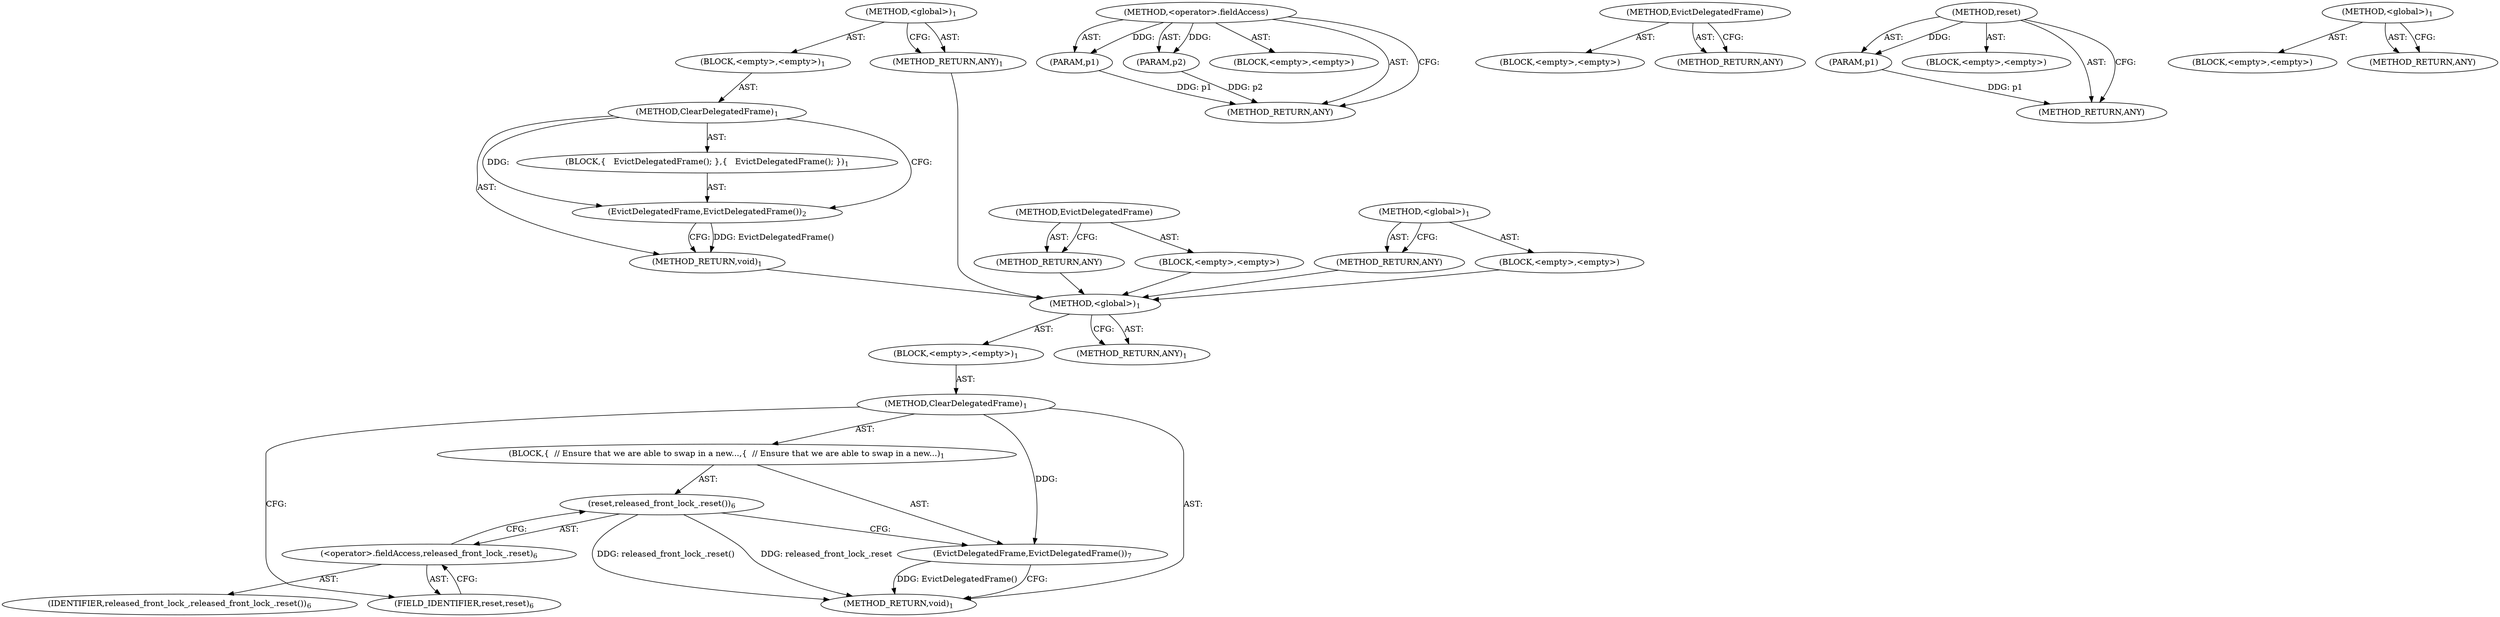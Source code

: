 digraph "&lt;global&gt;" {
vulnerable_6 [label=<(METHOD,&lt;global&gt;)<SUB>1</SUB>>];
vulnerable_7 [label=<(BLOCK,&lt;empty&gt;,&lt;empty&gt;)<SUB>1</SUB>>];
vulnerable_8 [label=<(METHOD,ClearDelegatedFrame)<SUB>1</SUB>>];
vulnerable_9 [label=<(BLOCK,{
   EvictDelegatedFrame();
 },{
   EvictDelegatedFrame();
 })<SUB>1</SUB>>];
vulnerable_10 [label=<(EvictDelegatedFrame,EvictDelegatedFrame())<SUB>2</SUB>>];
vulnerable_11 [label=<(METHOD_RETURN,void)<SUB>1</SUB>>];
vulnerable_13 [label=<(METHOD_RETURN,ANY)<SUB>1</SUB>>];
vulnerable_26 [label=<(METHOD,EvictDelegatedFrame)>];
vulnerable_27 [label=<(BLOCK,&lt;empty&gt;,&lt;empty&gt;)>];
vulnerable_28 [label=<(METHOD_RETURN,ANY)>];
vulnerable_20 [label=<(METHOD,&lt;global&gt;)<SUB>1</SUB>>];
vulnerable_21 [label=<(BLOCK,&lt;empty&gt;,&lt;empty&gt;)>];
vulnerable_22 [label=<(METHOD_RETURN,ANY)>];
fixed_6 [label=<(METHOD,&lt;global&gt;)<SUB>1</SUB>>];
fixed_7 [label=<(BLOCK,&lt;empty&gt;,&lt;empty&gt;)<SUB>1</SUB>>];
fixed_8 [label=<(METHOD,ClearDelegatedFrame)<SUB>1</SUB>>];
fixed_9 [label=<(BLOCK,{
  // Ensure that we are able to swap in a new...,{
  // Ensure that we are able to swap in a new...)<SUB>1</SUB>>];
fixed_10 [label=<(reset,released_front_lock_.reset())<SUB>6</SUB>>];
fixed_11 [label=<(&lt;operator&gt;.fieldAccess,released_front_lock_.reset)<SUB>6</SUB>>];
fixed_12 [label=<(IDENTIFIER,released_front_lock_,released_front_lock_.reset())<SUB>6</SUB>>];
fixed_13 [label=<(FIELD_IDENTIFIER,reset,reset)<SUB>6</SUB>>];
fixed_14 [label=<(EvictDelegatedFrame,EvictDelegatedFrame())<SUB>7</SUB>>];
fixed_15 [label=<(METHOD_RETURN,void)<SUB>1</SUB>>];
fixed_17 [label=<(METHOD_RETURN,ANY)<SUB>1</SUB>>];
fixed_34 [label=<(METHOD,&lt;operator&gt;.fieldAccess)>];
fixed_35 [label=<(PARAM,p1)>];
fixed_36 [label=<(PARAM,p2)>];
fixed_37 [label=<(BLOCK,&lt;empty&gt;,&lt;empty&gt;)>];
fixed_38 [label=<(METHOD_RETURN,ANY)>];
fixed_39 [label=<(METHOD,EvictDelegatedFrame)>];
fixed_40 [label=<(BLOCK,&lt;empty&gt;,&lt;empty&gt;)>];
fixed_41 [label=<(METHOD_RETURN,ANY)>];
fixed_30 [label=<(METHOD,reset)>];
fixed_31 [label=<(PARAM,p1)>];
fixed_32 [label=<(BLOCK,&lt;empty&gt;,&lt;empty&gt;)>];
fixed_33 [label=<(METHOD_RETURN,ANY)>];
fixed_24 [label=<(METHOD,&lt;global&gt;)<SUB>1</SUB>>];
fixed_25 [label=<(BLOCK,&lt;empty&gt;,&lt;empty&gt;)>];
fixed_26 [label=<(METHOD_RETURN,ANY)>];
vulnerable_6 -> vulnerable_7  [key=0, label="AST: "];
vulnerable_6 -> vulnerable_13  [key=0, label="AST: "];
vulnerable_6 -> vulnerable_13  [key=1, label="CFG: "];
vulnerable_7 -> vulnerable_8  [key=0, label="AST: "];
vulnerable_8 -> vulnerable_9  [key=0, label="AST: "];
vulnerable_8 -> vulnerable_11  [key=0, label="AST: "];
vulnerable_8 -> vulnerable_10  [key=0, label="CFG: "];
vulnerable_8 -> vulnerable_10  [key=1, label="DDG: "];
vulnerable_9 -> vulnerable_10  [key=0, label="AST: "];
vulnerable_10 -> vulnerable_11  [key=0, label="CFG: "];
vulnerable_10 -> vulnerable_11  [key=1, label="DDG: EvictDelegatedFrame()"];
vulnerable_11 -> fixed_6  [key=0];
vulnerable_13 -> fixed_6  [key=0];
vulnerable_26 -> vulnerable_27  [key=0, label="AST: "];
vulnerable_26 -> vulnerable_28  [key=0, label="AST: "];
vulnerable_26 -> vulnerable_28  [key=1, label="CFG: "];
vulnerable_27 -> fixed_6  [key=0];
vulnerable_28 -> fixed_6  [key=0];
vulnerable_20 -> vulnerable_21  [key=0, label="AST: "];
vulnerable_20 -> vulnerable_22  [key=0, label="AST: "];
vulnerable_20 -> vulnerable_22  [key=1, label="CFG: "];
vulnerable_21 -> fixed_6  [key=0];
vulnerable_22 -> fixed_6  [key=0];
fixed_6 -> fixed_7  [key=0, label="AST: "];
fixed_6 -> fixed_17  [key=0, label="AST: "];
fixed_6 -> fixed_17  [key=1, label="CFG: "];
fixed_7 -> fixed_8  [key=0, label="AST: "];
fixed_8 -> fixed_9  [key=0, label="AST: "];
fixed_8 -> fixed_15  [key=0, label="AST: "];
fixed_8 -> fixed_13  [key=0, label="CFG: "];
fixed_8 -> fixed_14  [key=0, label="DDG: "];
fixed_9 -> fixed_10  [key=0, label="AST: "];
fixed_9 -> fixed_14  [key=0, label="AST: "];
fixed_10 -> fixed_11  [key=0, label="AST: "];
fixed_10 -> fixed_14  [key=0, label="CFG: "];
fixed_10 -> fixed_15  [key=0, label="DDG: released_front_lock_.reset"];
fixed_10 -> fixed_15  [key=1, label="DDG: released_front_lock_.reset()"];
fixed_11 -> fixed_12  [key=0, label="AST: "];
fixed_11 -> fixed_13  [key=0, label="AST: "];
fixed_11 -> fixed_10  [key=0, label="CFG: "];
fixed_13 -> fixed_11  [key=0, label="CFG: "];
fixed_14 -> fixed_15  [key=0, label="CFG: "];
fixed_14 -> fixed_15  [key=1, label="DDG: EvictDelegatedFrame()"];
fixed_34 -> fixed_35  [key=0, label="AST: "];
fixed_34 -> fixed_35  [key=1, label="DDG: "];
fixed_34 -> fixed_37  [key=0, label="AST: "];
fixed_34 -> fixed_36  [key=0, label="AST: "];
fixed_34 -> fixed_36  [key=1, label="DDG: "];
fixed_34 -> fixed_38  [key=0, label="AST: "];
fixed_34 -> fixed_38  [key=1, label="CFG: "];
fixed_35 -> fixed_38  [key=0, label="DDG: p1"];
fixed_36 -> fixed_38  [key=0, label="DDG: p2"];
fixed_39 -> fixed_40  [key=0, label="AST: "];
fixed_39 -> fixed_41  [key=0, label="AST: "];
fixed_39 -> fixed_41  [key=1, label="CFG: "];
fixed_30 -> fixed_31  [key=0, label="AST: "];
fixed_30 -> fixed_31  [key=1, label="DDG: "];
fixed_30 -> fixed_32  [key=0, label="AST: "];
fixed_30 -> fixed_33  [key=0, label="AST: "];
fixed_30 -> fixed_33  [key=1, label="CFG: "];
fixed_31 -> fixed_33  [key=0, label="DDG: p1"];
fixed_24 -> fixed_25  [key=0, label="AST: "];
fixed_24 -> fixed_26  [key=0, label="AST: "];
fixed_24 -> fixed_26  [key=1, label="CFG: "];
}
